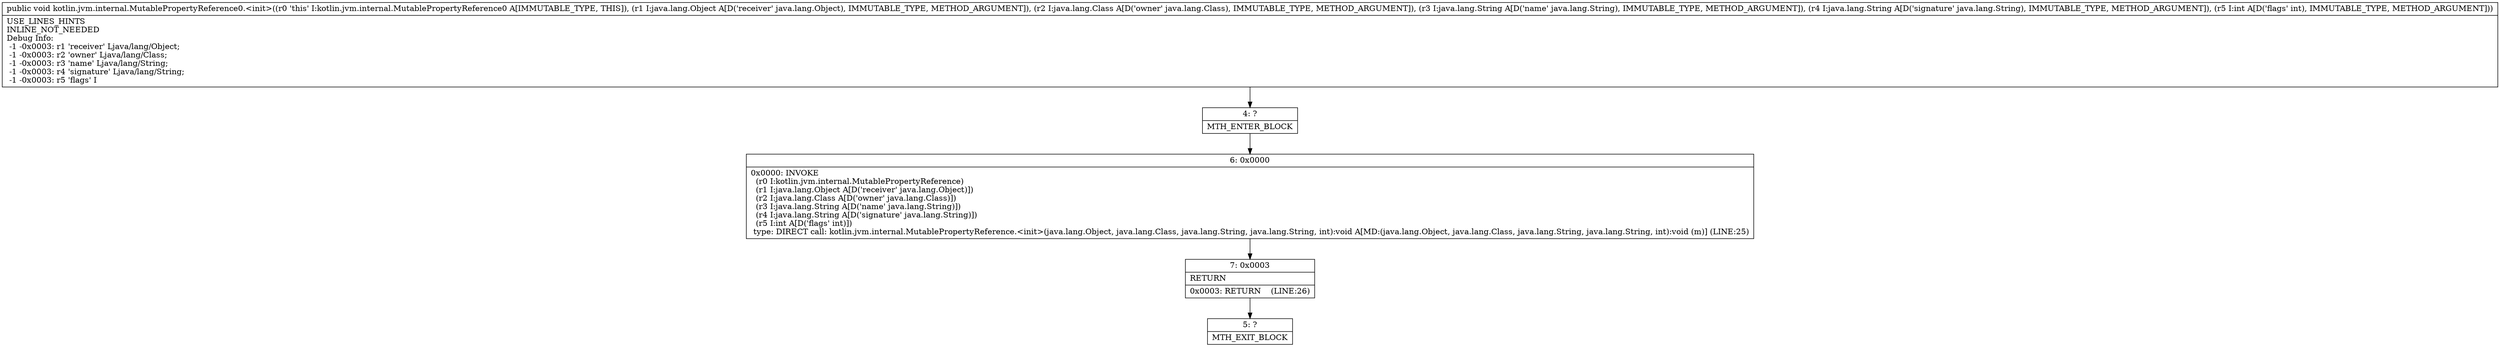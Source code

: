 digraph "CFG forkotlin.jvm.internal.MutablePropertyReference0.\<init\>(Ljava\/lang\/Object;Ljava\/lang\/Class;Ljava\/lang\/String;Ljava\/lang\/String;I)V" {
Node_4 [shape=record,label="{4\:\ ?|MTH_ENTER_BLOCK\l}"];
Node_6 [shape=record,label="{6\:\ 0x0000|0x0000: INVOKE  \l  (r0 I:kotlin.jvm.internal.MutablePropertyReference)\l  (r1 I:java.lang.Object A[D('receiver' java.lang.Object)])\l  (r2 I:java.lang.Class A[D('owner' java.lang.Class)])\l  (r3 I:java.lang.String A[D('name' java.lang.String)])\l  (r4 I:java.lang.String A[D('signature' java.lang.String)])\l  (r5 I:int A[D('flags' int)])\l type: DIRECT call: kotlin.jvm.internal.MutablePropertyReference.\<init\>(java.lang.Object, java.lang.Class, java.lang.String, java.lang.String, int):void A[MD:(java.lang.Object, java.lang.Class, java.lang.String, java.lang.String, int):void (m)] (LINE:25)\l}"];
Node_7 [shape=record,label="{7\:\ 0x0003|RETURN\l|0x0003: RETURN    (LINE:26)\l}"];
Node_5 [shape=record,label="{5\:\ ?|MTH_EXIT_BLOCK\l}"];
MethodNode[shape=record,label="{public void kotlin.jvm.internal.MutablePropertyReference0.\<init\>((r0 'this' I:kotlin.jvm.internal.MutablePropertyReference0 A[IMMUTABLE_TYPE, THIS]), (r1 I:java.lang.Object A[D('receiver' java.lang.Object), IMMUTABLE_TYPE, METHOD_ARGUMENT]), (r2 I:java.lang.Class A[D('owner' java.lang.Class), IMMUTABLE_TYPE, METHOD_ARGUMENT]), (r3 I:java.lang.String A[D('name' java.lang.String), IMMUTABLE_TYPE, METHOD_ARGUMENT]), (r4 I:java.lang.String A[D('signature' java.lang.String), IMMUTABLE_TYPE, METHOD_ARGUMENT]), (r5 I:int A[D('flags' int), IMMUTABLE_TYPE, METHOD_ARGUMENT]))  | USE_LINES_HINTS\lINLINE_NOT_NEEDED\lDebug Info:\l  \-1 \-0x0003: r1 'receiver' Ljava\/lang\/Object;\l  \-1 \-0x0003: r2 'owner' Ljava\/lang\/Class;\l  \-1 \-0x0003: r3 'name' Ljava\/lang\/String;\l  \-1 \-0x0003: r4 'signature' Ljava\/lang\/String;\l  \-1 \-0x0003: r5 'flags' I\l}"];
MethodNode -> Node_4;Node_4 -> Node_6;
Node_6 -> Node_7;
Node_7 -> Node_5;
}

